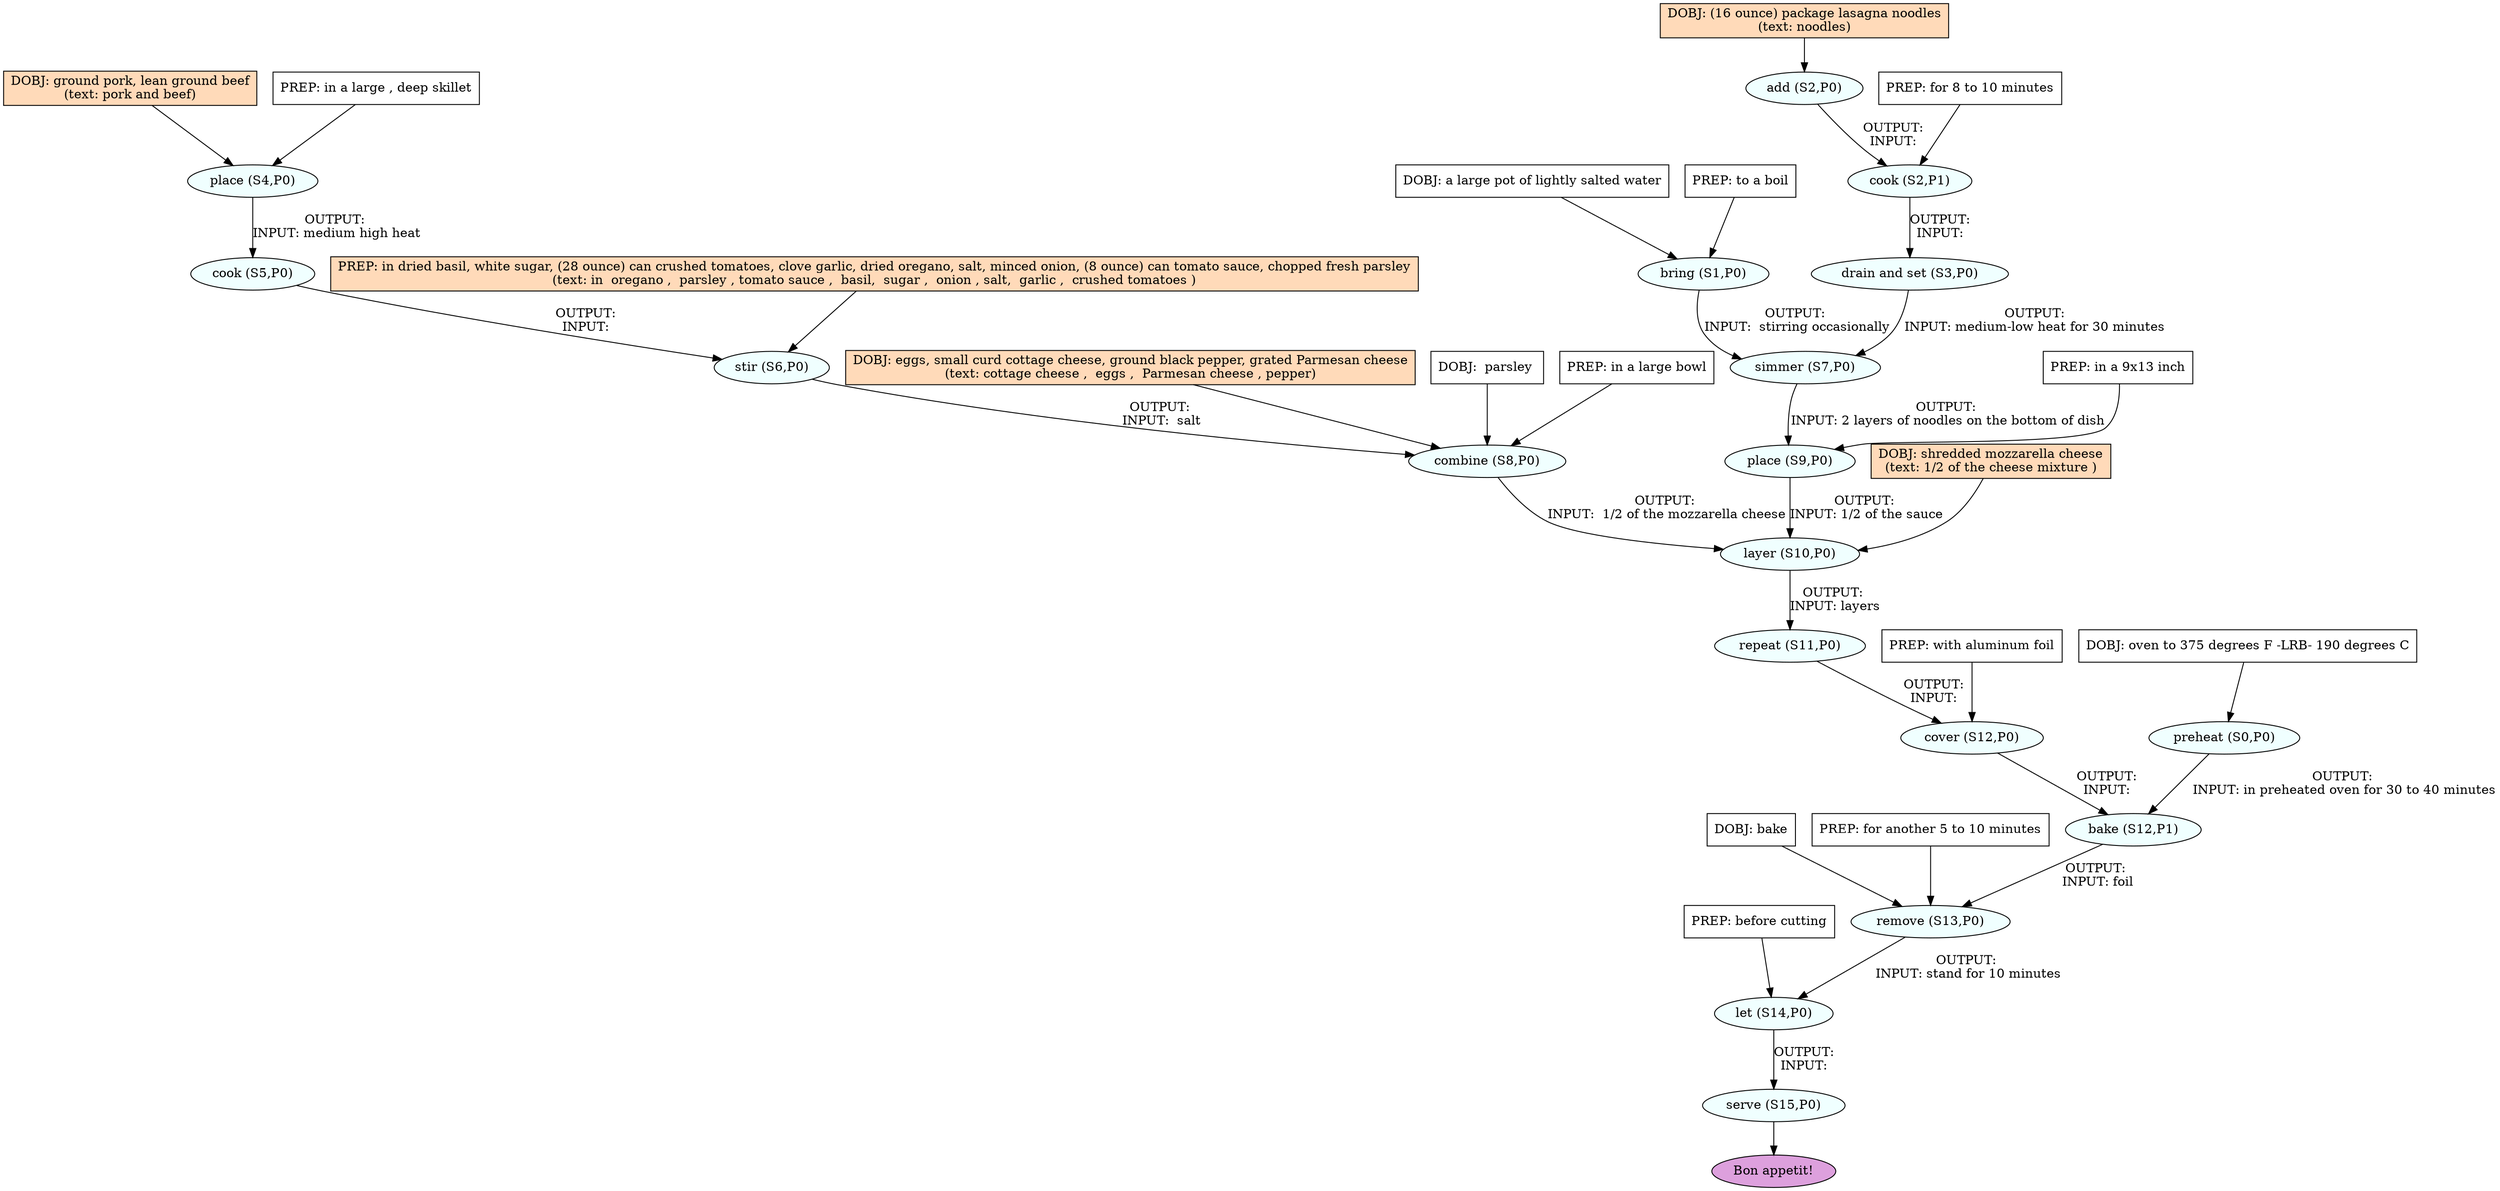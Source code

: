 digraph recipe {
E0[label="preheat (S0,P0)", shape=oval, style=filled, fillcolor=azure]
E1[label="bring (S1,P0)", shape=oval, style=filled, fillcolor=azure]
E2[label="add (S2,P0)", shape=oval, style=filled, fillcolor=azure]
E3[label="cook (S2,P1)", shape=oval, style=filled, fillcolor=azure]
E4[label="drain and set (S3,P0)", shape=oval, style=filled, fillcolor=azure]
E5[label="place (S4,P0)", shape=oval, style=filled, fillcolor=azure]
E6[label="cook (S5,P0)", shape=oval, style=filled, fillcolor=azure]
E7[label="stir (S6,P0)", shape=oval, style=filled, fillcolor=azure]
E8[label="simmer (S7,P0)", shape=oval, style=filled, fillcolor=azure]
E9[label="combine (S8,P0)", shape=oval, style=filled, fillcolor=azure]
E10[label="place (S9,P0)", shape=oval, style=filled, fillcolor=azure]
E11[label="layer (S10,P0)", shape=oval, style=filled, fillcolor=azure]
E12[label="repeat (S11,P0)", shape=oval, style=filled, fillcolor=azure]
E13[label="cover (S12,P0)", shape=oval, style=filled, fillcolor=azure]
E14[label="bake (S12,P1)", shape=oval, style=filled, fillcolor=azure]
E15[label="remove (S13,P0)", shape=oval, style=filled, fillcolor=azure]
E16[label="let (S14,P0)", shape=oval, style=filled, fillcolor=azure]
E17[label="serve (S15,P0)", shape=oval, style=filled, fillcolor=azure]
D5[label="DOBJ: ground pork, lean ground beef
(text: pork and beef)", shape=box, style=filled, fillcolor=peachpuff]
D5 -> E5
P5_0[label="PREP: in a large , deep skillet", shape=box, style=filled, fillcolor=white]
P5_0 -> E5
D2[label="DOBJ: (16 ounce) package lasagna noodles
(text: noodles)", shape=box, style=filled, fillcolor=peachpuff]
D2 -> E2
D1[label="DOBJ: a large pot of lightly salted water", shape=box, style=filled, fillcolor=white]
D1 -> E1
P1_0[label="PREP: to a boil", shape=box, style=filled, fillcolor=white]
P1_0 -> E1
D0[label="DOBJ: oven to 375 degrees F -LRB- 190 degrees C", shape=box, style=filled, fillcolor=white]
D0 -> E0
E2 -> E3 [label="OUTPUT: 
INPUT: "]
P3_0_0[label="PREP: for 8 to 10 minutes", shape=box, style=filled, fillcolor=white]
P3_0_0 -> E3
E3 -> E4 [label="OUTPUT: 
INPUT: "]
E5 -> E6 [label="OUTPUT: 
INPUT: medium high heat"]
E6 -> E7 [label="OUTPUT: 
INPUT: "]
P7_0_ing[label="PREP: in dried basil, white sugar, (28 ounce) can crushed tomatoes, clove garlic, dried oregano, salt, minced onion, (8 ounce) can tomato sauce, chopped fresh parsley
(text: in  oregano ,  parsley , tomato sauce ,  basil,  sugar ,  onion , salt,  garlic ,  crushed tomatoes )", shape=box, style=filled, fillcolor=peachpuff]
P7_0_ing -> E7
E1 -> E8 [label="OUTPUT: 
INPUT:  stirring occasionally"]
E4 -> E8 [label="OUTPUT: 
INPUT: medium-low heat for 30 minutes "]
D9_ing[label="DOBJ: eggs, small curd cottage cheese, ground black pepper, grated Parmesan cheese
(text: cottage cheese ,  eggs ,  Parmesan cheese , pepper)", shape=box, style=filled, fillcolor=peachpuff]
D9_ing -> E9
E7 -> E9 [label="OUTPUT: 
INPUT:  salt"]
D9_1[label="DOBJ:  parsley ", shape=box, style=filled, fillcolor=white]
D9_1 -> E9
P9_0_0[label="PREP: in a large bowl", shape=box, style=filled, fillcolor=white]
P9_0_0 -> E9
E8 -> E10 [label="OUTPUT: 
INPUT: 2 layers of noodles on the bottom of dish"]
P10_0_0[label="PREP: in a 9x13 inch", shape=box, style=filled, fillcolor=white]
P10_0_0 -> E10
D11_ing[label="DOBJ: shredded mozzarella cheese
(text: 1/2 of the cheese mixture )", shape=box, style=filled, fillcolor=peachpuff]
D11_ing -> E11
E9 -> E11 [label="OUTPUT: 
INPUT:  1/2 of the mozzarella cheese"]
E10 -> E11 [label="OUTPUT: 
INPUT: 1/2 of the sauce"]
E11 -> E12 [label="OUTPUT: 
INPUT: layers"]
E12 -> E13 [label="OUTPUT: 
INPUT: "]
P13_0_0[label="PREP: with aluminum foil", shape=box, style=filled, fillcolor=white]
P13_0_0 -> E13
E13 -> E14 [label="OUTPUT: 
INPUT: "]
E0 -> E14 [label="OUTPUT: 
INPUT: in preheated oven for 30 to 40 minutes"]
E14 -> E15 [label="OUTPUT: 
INPUT: foil"]
D15_1[label="DOBJ: bake", shape=box, style=filled, fillcolor=white]
D15_1 -> E15
P15_0_0[label="PREP: for another 5 to 10 minutes", shape=box, style=filled, fillcolor=white]
P15_0_0 -> E15
E15 -> E16 [label="OUTPUT: 
INPUT: stand for 10 minutes"]
P16_0_0[label="PREP: before cutting", shape=box, style=filled, fillcolor=white]
P16_0_0 -> E16
E16 -> E17 [label="OUTPUT: 
INPUT: "]
EOR[label="Bon appetit!", shape=oval, style=filled, fillcolor=plum]
E17 -> EOR
}
